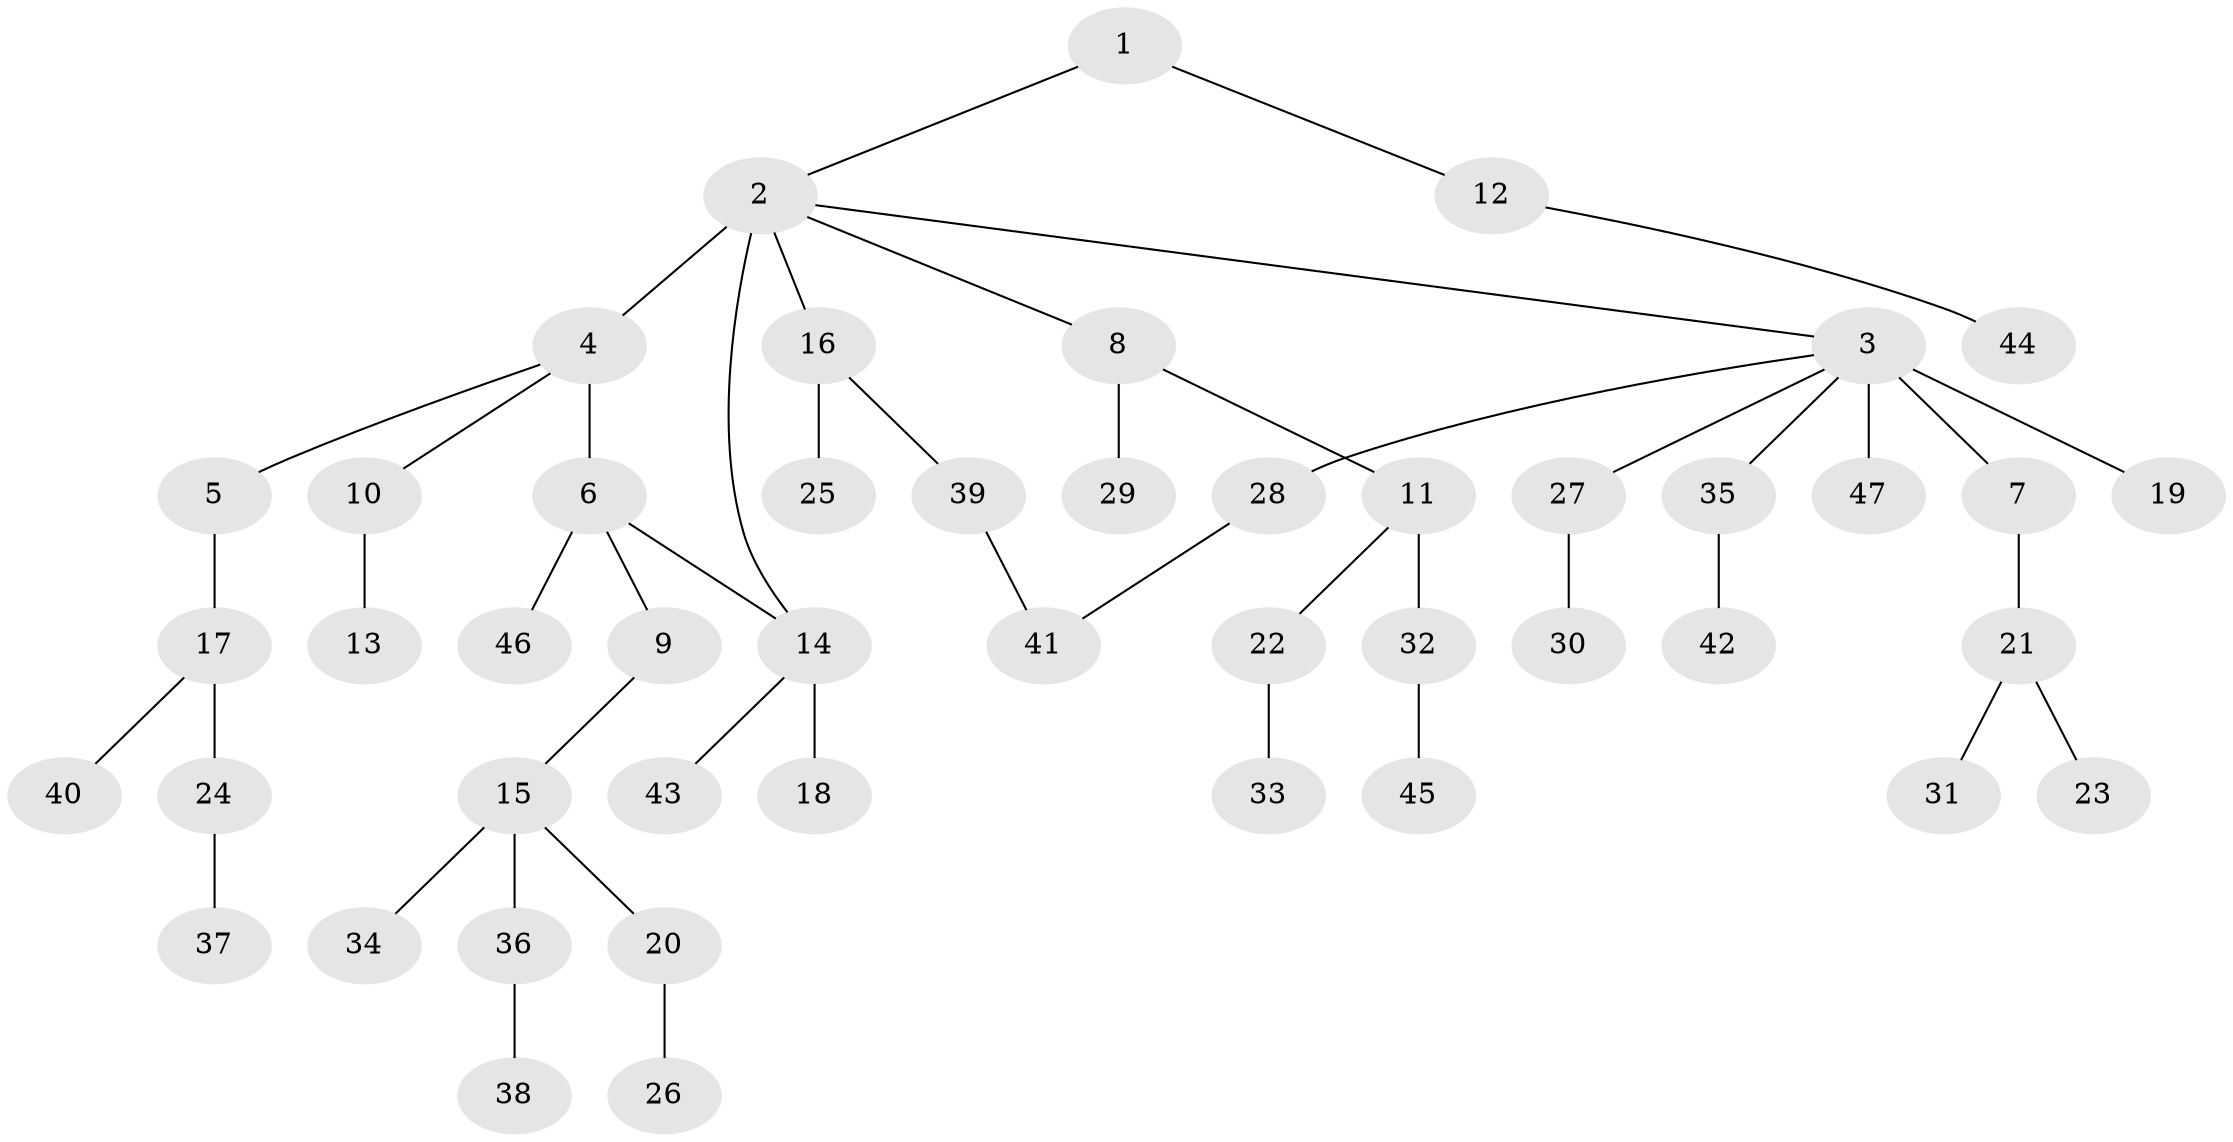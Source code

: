 // original degree distribution, {3: 0.1276595744680851, 4: 0.0851063829787234, 6: 0.02127659574468085, 7: 0.010638297872340425, 5: 0.02127659574468085, 1: 0.4787234042553192, 2: 0.2553191489361702}
// Generated by graph-tools (version 1.1) at 2025/34/03/09/25 02:34:30]
// undirected, 47 vertices, 48 edges
graph export_dot {
graph [start="1"]
  node [color=gray90,style=filled];
  1;
  2;
  3;
  4;
  5;
  6;
  7;
  8;
  9;
  10;
  11;
  12;
  13;
  14;
  15;
  16;
  17;
  18;
  19;
  20;
  21;
  22;
  23;
  24;
  25;
  26;
  27;
  28;
  29;
  30;
  31;
  32;
  33;
  34;
  35;
  36;
  37;
  38;
  39;
  40;
  41;
  42;
  43;
  44;
  45;
  46;
  47;
  1 -- 2 [weight=1.0];
  1 -- 12 [weight=1.0];
  2 -- 3 [weight=1.0];
  2 -- 4 [weight=3.0];
  2 -- 8 [weight=1.0];
  2 -- 14 [weight=1.0];
  2 -- 16 [weight=1.0];
  3 -- 7 [weight=4.0];
  3 -- 19 [weight=1.0];
  3 -- 27 [weight=1.0];
  3 -- 28 [weight=1.0];
  3 -- 35 [weight=1.0];
  3 -- 47 [weight=1.0];
  4 -- 5 [weight=1.0];
  4 -- 6 [weight=1.0];
  4 -- 10 [weight=1.0];
  5 -- 17 [weight=1.0];
  6 -- 9 [weight=1.0];
  6 -- 14 [weight=1.0];
  6 -- 46 [weight=1.0];
  7 -- 21 [weight=1.0];
  8 -- 11 [weight=1.0];
  8 -- 29 [weight=1.0];
  9 -- 15 [weight=1.0];
  10 -- 13 [weight=2.0];
  11 -- 22 [weight=1.0];
  11 -- 32 [weight=1.0];
  12 -- 44 [weight=1.0];
  14 -- 18 [weight=3.0];
  14 -- 43 [weight=1.0];
  15 -- 20 [weight=1.0];
  15 -- 34 [weight=1.0];
  15 -- 36 [weight=1.0];
  16 -- 25 [weight=1.0];
  16 -- 39 [weight=1.0];
  17 -- 24 [weight=2.0];
  17 -- 40 [weight=1.0];
  20 -- 26 [weight=1.0];
  21 -- 23 [weight=1.0];
  21 -- 31 [weight=1.0];
  22 -- 33 [weight=1.0];
  24 -- 37 [weight=1.0];
  27 -- 30 [weight=1.0];
  28 -- 41 [weight=1.0];
  32 -- 45 [weight=1.0];
  35 -- 42 [weight=1.0];
  36 -- 38 [weight=1.0];
  39 -- 41 [weight=1.0];
}
